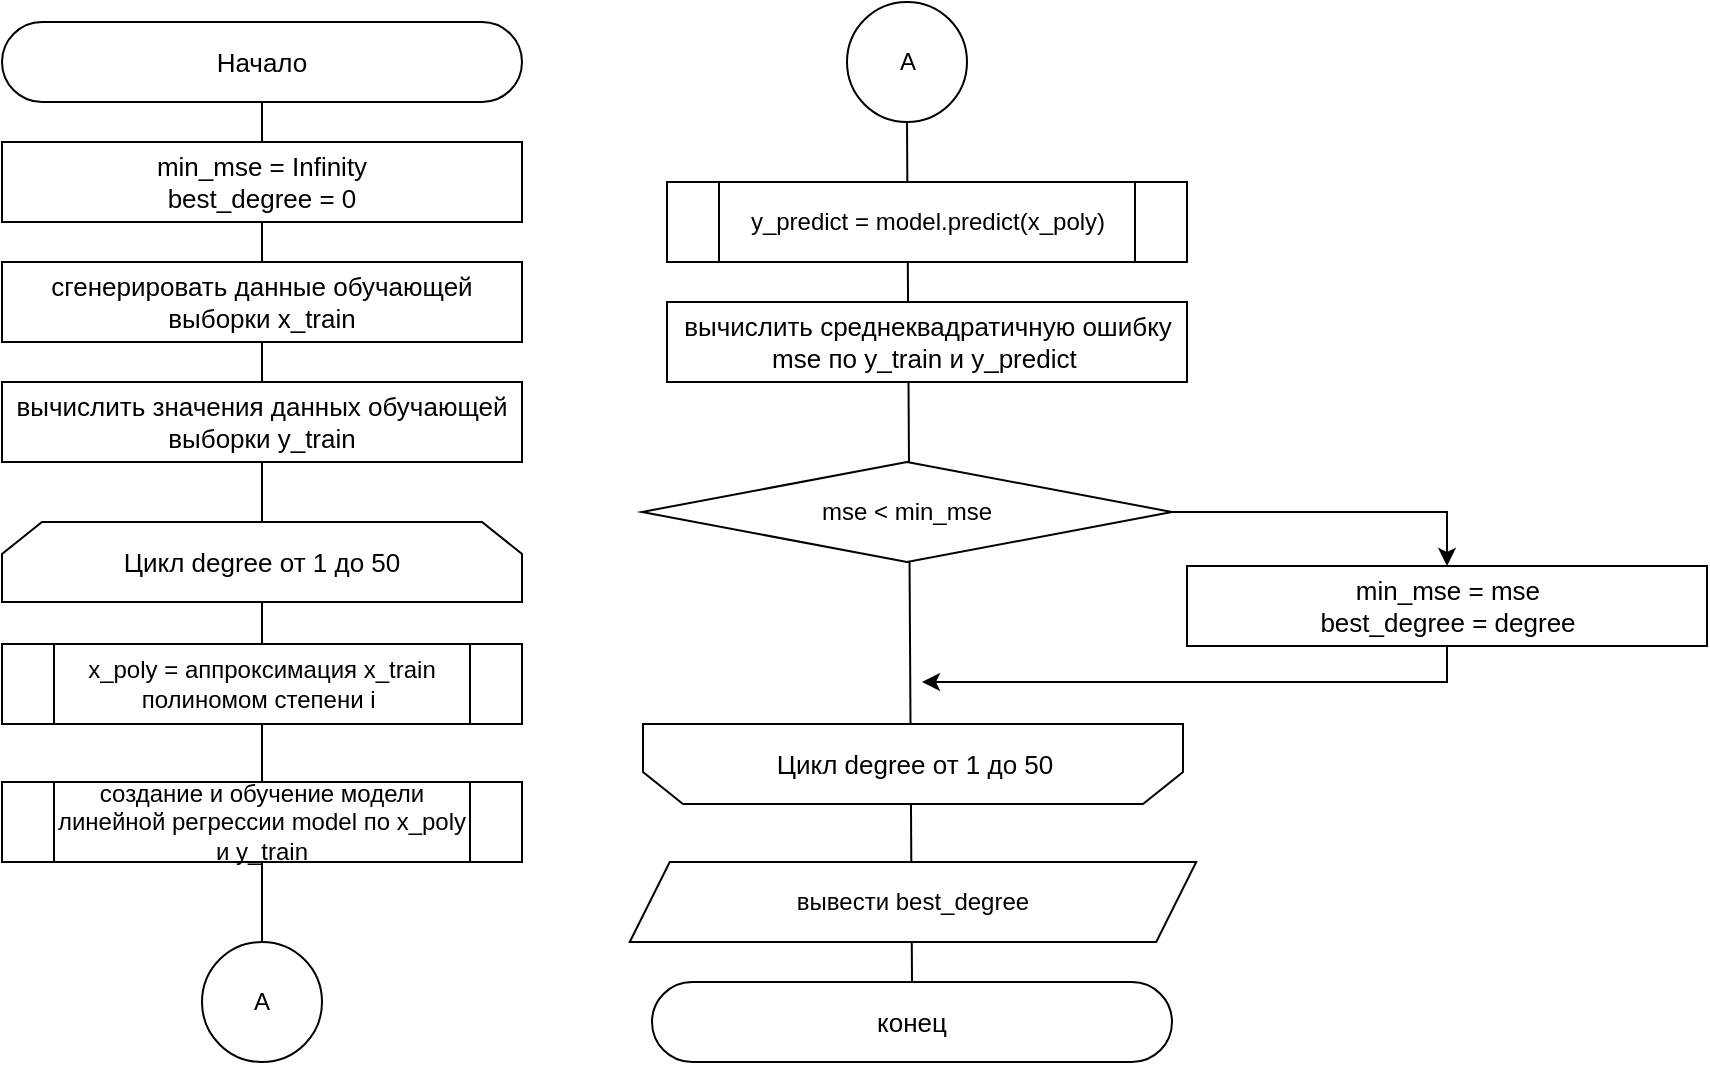 <mxfile version="23.1.3" type="google">
  <diagram name="Страница — 1" id="cc54JLHmRa901a_aZqtY">
    <mxGraphModel grid="1" page="1" gridSize="10" guides="1" tooltips="1" connect="1" arrows="1" fold="1" pageScale="1" pageWidth="827" pageHeight="1169" math="0" shadow="0">
      <root>
        <mxCell id="0" />
        <mxCell id="1" parent="0" />
        <mxCell id="jC9ODkhy_mmySfzodgf6-28" value="" style="endArrow=none;html=1;rounded=0;entryX=1;entryY=0.5;entryDx=0;entryDy=0;exitX=0.5;exitY=0;exitDx=0;exitDy=0;" edge="1" parent="1" source="jC9ODkhy_mmySfzodgf6-21" target="jC9ODkhy_mmySfzodgf6-26">
          <mxGeometry width="50" height="50" relative="1" as="geometry">
            <mxPoint x="560" y="240" as="sourcePoint" />
            <mxPoint x="610" y="190" as="targetPoint" />
          </mxGeometry>
        </mxCell>
        <mxCell id="jC9ODkhy_mmySfzodgf6-27" value="" style="endArrow=none;html=1;rounded=0;entryX=0.5;entryY=1;entryDx=0;entryDy=0;exitX=0;exitY=0.5;exitDx=0;exitDy=0;" edge="1" parent="1" source="jC9ODkhy_mmySfzodgf6-25" target="jC9ODkhy_mmySfzodgf6-4">
          <mxGeometry width="50" height="50" relative="1" as="geometry">
            <mxPoint x="480" y="240" as="sourcePoint" />
            <mxPoint x="530" y="190" as="targetPoint" />
          </mxGeometry>
        </mxCell>
        <mxCell id="jC9ODkhy_mmySfzodgf6-4" value="Начало" style="rounded=1;whiteSpace=wrap;html=1;arcSize=50;fontSize=13;" vertex="1" parent="1">
          <mxGeometry x="300" y="10" width="260" height="40" as="geometry" />
        </mxCell>
        <mxCell id="jC9ODkhy_mmySfzodgf6-6" value="Цикл degree от 1 до 50" style="shape=loopLimit;whiteSpace=wrap;html=1;fontSize=13;" vertex="1" parent="1">
          <mxGeometry x="300" y="260" width="260" height="40" as="geometry" />
        </mxCell>
        <mxCell id="jC9ODkhy_mmySfzodgf6-8" value="вычислить среднеквадратичную ошибку mse по y_train и y_predict&amp;nbsp;" style="rounded=0;whiteSpace=wrap;html=1;fontSize=13;" vertex="1" parent="1">
          <mxGeometry x="632.5" y="150" width="260" height="40" as="geometry" />
        </mxCell>
        <mxCell id="jC9ODkhy_mmySfzodgf6-10" value="" style="shape=loopLimit;whiteSpace=wrap;html=1;rotation=-180;fontSize=13;" vertex="1" parent="1">
          <mxGeometry x="620.5" y="361" width="270" height="40" as="geometry" />
        </mxCell>
        <mxCell id="jC9ODkhy_mmySfzodgf6-11" value="Цикл degree от 1&amp;nbsp;до 50" style="text;html=1;align=center;verticalAlign=middle;resizable=0;points=[];autosize=1;strokeColor=none;fillColor=none;fontSize=13;" vertex="1" parent="1">
          <mxGeometry x="675.5" y="366" width="160" height="30" as="geometry" />
        </mxCell>
        <mxCell id="jC9ODkhy_mmySfzodgf6-13" value="сгенерировать данные обучающей выборки x_train" style="rounded=0;whiteSpace=wrap;html=1;fontSize=13;" vertex="1" parent="1">
          <mxGeometry x="300" y="130" width="260" height="40" as="geometry" />
        </mxCell>
        <mxCell id="jC9ODkhy_mmySfzodgf6-14" value="&lt;font style=&quot;font-size: 13px;&quot;&gt;вычислить значения данных обучающей выборки y_train&lt;/font&gt;" style="rounded=0;whiteSpace=wrap;html=1;fontSize=13;" vertex="1" parent="1">
          <mxGeometry x="300" y="190" width="260" height="40" as="geometry" />
        </mxCell>
        <mxCell id="jC9ODkhy_mmySfzodgf6-17" value="x_poly = аппроксимация x_train полиномом степени i&amp;nbsp;" style="shape=process;whiteSpace=wrap;html=1;backgroundOutline=1;" vertex="1" parent="1">
          <mxGeometry x="300" y="321" width="260" height="40" as="geometry" />
        </mxCell>
        <mxCell id="jC9ODkhy_mmySfzodgf6-19" value="создание и обучение модели линейной регрессии model по x_poly и y_train" style="shape=process;whiteSpace=wrap;html=1;backgroundOutline=1;" vertex="1" parent="1">
          <mxGeometry x="300" y="390" width="260" height="40" as="geometry" />
        </mxCell>
        <mxCell id="jC9ODkhy_mmySfzodgf6-20" value="y_predict = model.predict(x_poly)" style="shape=process;whiteSpace=wrap;html=1;backgroundOutline=1;" vertex="1" parent="1">
          <mxGeometry x="632.5" y="90" width="260" height="40" as="geometry" />
        </mxCell>
        <mxCell id="jC9ODkhy_mmySfzodgf6-21" value="конец" style="rounded=1;whiteSpace=wrap;html=1;arcSize=50;fontSize=13;" vertex="1" parent="1">
          <mxGeometry x="625" y="490" width="260" height="40" as="geometry" />
        </mxCell>
        <mxCell id="jC9ODkhy_mmySfzodgf6-29" style="edgeStyle=orthogonalEdgeStyle;rounded=0;orthogonalLoop=1;jettySize=auto;html=1;exitX=1;exitY=0.5;exitDx=0;exitDy=0;" edge="1" parent="1" source="jC9ODkhy_mmySfzodgf6-22" target="jC9ODkhy_mmySfzodgf6-24">
          <mxGeometry relative="1" as="geometry" />
        </mxCell>
        <mxCell id="jC9ODkhy_mmySfzodgf6-22" value="mse &amp;lt; min_mse" style="rhombus;whiteSpace=wrap;html=1;" vertex="1" parent="1">
          <mxGeometry x="620" y="230" width="265" height="50" as="geometry" />
        </mxCell>
        <mxCell id="jC9ODkhy_mmySfzodgf6-23" value="min_mse = Infinity&lt;br&gt;best_degree = 0" style="rounded=0;whiteSpace=wrap;html=1;fontSize=13;" vertex="1" parent="1">
          <mxGeometry x="300" y="70" width="260" height="40" as="geometry" />
        </mxCell>
        <mxCell id="jC9ODkhy_mmySfzodgf6-30" style="edgeStyle=orthogonalEdgeStyle;rounded=0;orthogonalLoop=1;jettySize=auto;html=1;exitX=0.5;exitY=1;exitDx=0;exitDy=0;" edge="1" parent="1" source="jC9ODkhy_mmySfzodgf6-24">
          <mxGeometry relative="1" as="geometry">
            <mxPoint x="760" y="340" as="targetPoint" />
            <Array as="points">
              <mxPoint x="1023" y="340" />
            </Array>
          </mxGeometry>
        </mxCell>
        <mxCell id="jC9ODkhy_mmySfzodgf6-24" value="min_mse = mse&lt;br&gt;best_degree = degree" style="rounded=0;whiteSpace=wrap;html=1;fontSize=13;" vertex="1" parent="1">
          <mxGeometry x="892.5" y="282" width="260" height="40" as="geometry" />
        </mxCell>
        <mxCell id="jC9ODkhy_mmySfzodgf6-25" value="A" style="ellipse;whiteSpace=wrap;html=1;aspect=fixed;direction=south;" vertex="1" parent="1">
          <mxGeometry x="400" y="470" width="60" height="60" as="geometry" />
        </mxCell>
        <mxCell id="jC9ODkhy_mmySfzodgf6-26" value="A" style="ellipse;whiteSpace=wrap;html=1;aspect=fixed;direction=south;" vertex="1" parent="1">
          <mxGeometry x="722.5" width="60" height="60" as="geometry" />
        </mxCell>
        <mxCell id="jC9ODkhy_mmySfzodgf6-31" value="вывести best_degree" style="shape=parallelogram;perimeter=parallelogramPerimeter;whiteSpace=wrap;html=1;fixedSize=1;" vertex="1" parent="1">
          <mxGeometry x="613.87" y="430" width="283.25" height="40" as="geometry" />
        </mxCell>
      </root>
    </mxGraphModel>
  </diagram>
</mxfile>

